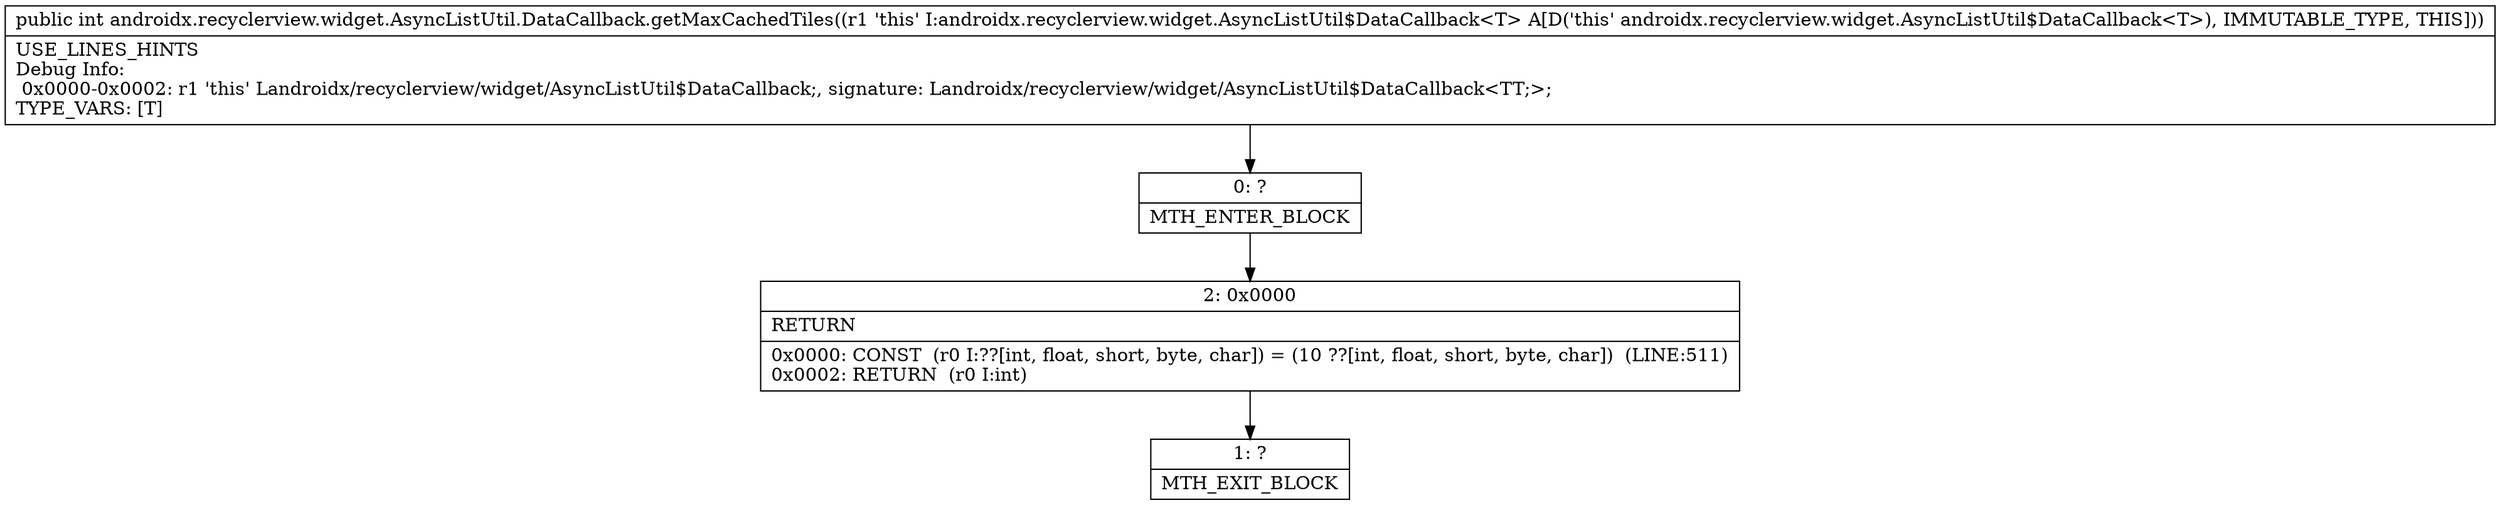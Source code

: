 digraph "CFG forandroidx.recyclerview.widget.AsyncListUtil.DataCallback.getMaxCachedTiles()I" {
Node_0 [shape=record,label="{0\:\ ?|MTH_ENTER_BLOCK\l}"];
Node_2 [shape=record,label="{2\:\ 0x0000|RETURN\l|0x0000: CONST  (r0 I:??[int, float, short, byte, char]) = (10 ??[int, float, short, byte, char])  (LINE:511)\l0x0002: RETURN  (r0 I:int) \l}"];
Node_1 [shape=record,label="{1\:\ ?|MTH_EXIT_BLOCK\l}"];
MethodNode[shape=record,label="{public int androidx.recyclerview.widget.AsyncListUtil.DataCallback.getMaxCachedTiles((r1 'this' I:androidx.recyclerview.widget.AsyncListUtil$DataCallback\<T\> A[D('this' androidx.recyclerview.widget.AsyncListUtil$DataCallback\<T\>), IMMUTABLE_TYPE, THIS]))  | USE_LINES_HINTS\lDebug Info:\l  0x0000\-0x0002: r1 'this' Landroidx\/recyclerview\/widget\/AsyncListUtil$DataCallback;, signature: Landroidx\/recyclerview\/widget\/AsyncListUtil$DataCallback\<TT;\>;\lTYPE_VARS: [T]\l}"];
MethodNode -> Node_0;Node_0 -> Node_2;
Node_2 -> Node_1;
}

